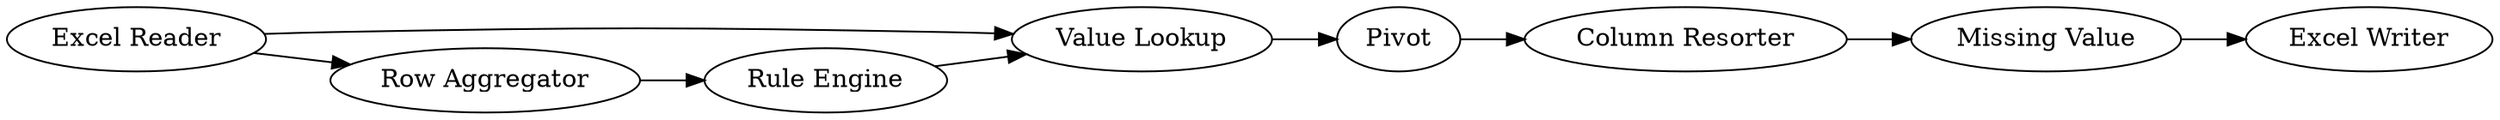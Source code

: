 digraph {
	44 -> 47
	3 -> 43
	3 -> 4
	31 -> 43
	43 -> 41
	4 -> 31
	47 -> 46
	41 -> 44
	43 [label="Value Lookup"]
	44 [label="Column Resorter"]
	41 [label=Pivot]
	31 [label="Rule Engine"]
	46 [label="Excel Writer"]
	4 [label="Row Aggregator"]
	47 [label="Missing Value"]
	3 [label="Excel Reader"]
	rankdir=LR
}
